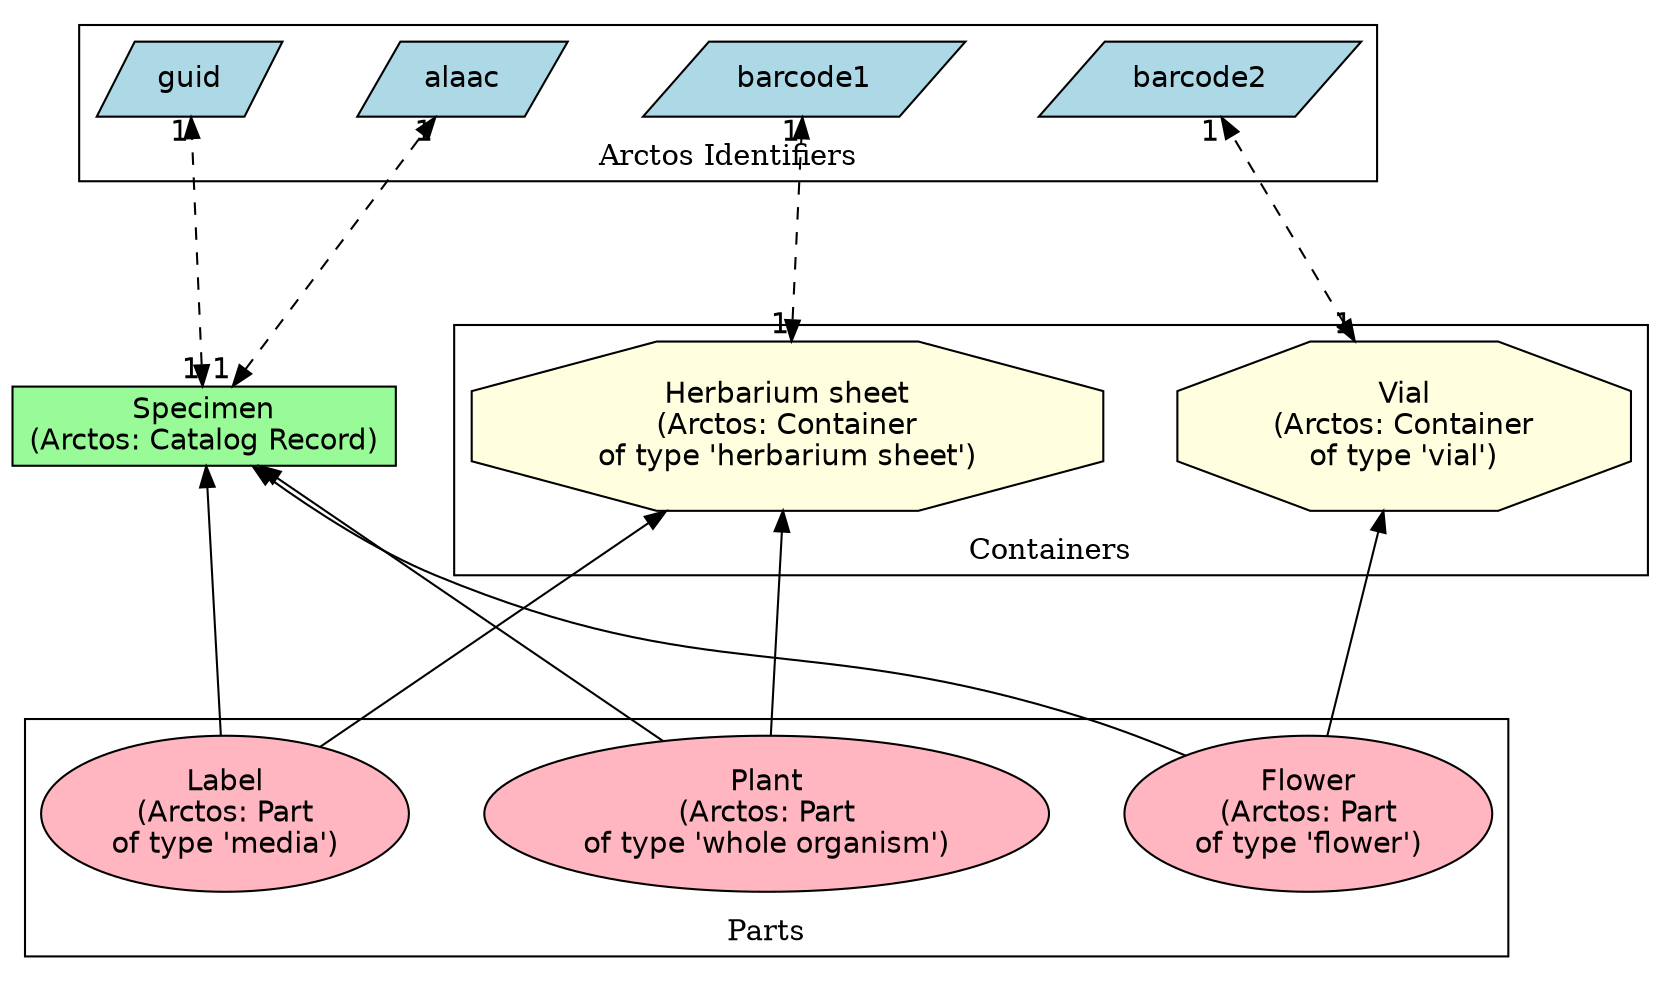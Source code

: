 digraph flow {
  node [fontname="Helvetica"]
  edge [fontname="Helvetica"]
  overlap=false
  newrank=true
  ranksep=1.5
  nodesep=0.5
  rankdir=BT
  //
  subgraph clusterID {
      rank=same
      label="Arctos Identifiers"
      // fontname="Helvetica"
      //
      alaac [shape=parallelogram,style=filled,fillcolor=lightblue]
      guid [shape=parallelogram,style=filled,fillcolor=lightblue]
      barcode1 [shape=parallelogram,style=filled,fillcolor=lightblue]
      barcode2 [shape=parallelogram,style=filled,fillcolor=lightblue]
  }
  //
  specimen -> guid  [dir=both,taillabel="1",headlabel="1",style=dashed]
  specimen -> alaac [dir=both,taillabel="1",headlabel="1",style=dashed]
  //
  specimen [shape=box,
            label="Specimen\n(Arctos: Catalog Record)",
            style=filled,
            fillcolor=palegreen]
  //
  subgraph clusterParts {
      rank=same
      label="Parts"
      // fontname="Helvetica"
      //
      part1 [label="Plant\n(Arctos: Part\nof type 'whole organism')",style=filled,fillcolor=lightpink]
      part2 [label="Flower\n(Arctos: Part\nof type 'flower')",style=filled,fillcolor=lightpink]
      part3 [label="Label\n(Arctos: Part\nof type 'media')",style=filled,fillcolor=lightpink]
  }
  part1 -> specimen
  part2 -> specimen
  part3 -> specimen
  //
  subgraph clusterContainers {
      rank=same
      label="Containers"
      // fontname="Helvetica"
      //
      cont1 [label="Herbarium sheet\n(Arctos: Container\nof type 'herbarium sheet')",shape=octagon,style=filled,fillcolor=lightyellow]
      cont2 [label="Vial\n(Arctos: Container\nof type 'vial')",shape=octagon,style=filled,fillcolor=lightyellow]
  }
  part1 -> cont1
  part3 -> cont1
  part2 -> cont2
  //
  cont1 -> barcode1 [dir=both,taillabel="1",headlabel="1",style=dashed]
  cont2 -> barcode2 [dir=both,taillabel="1",headlabel="1",style=dashed]
}
